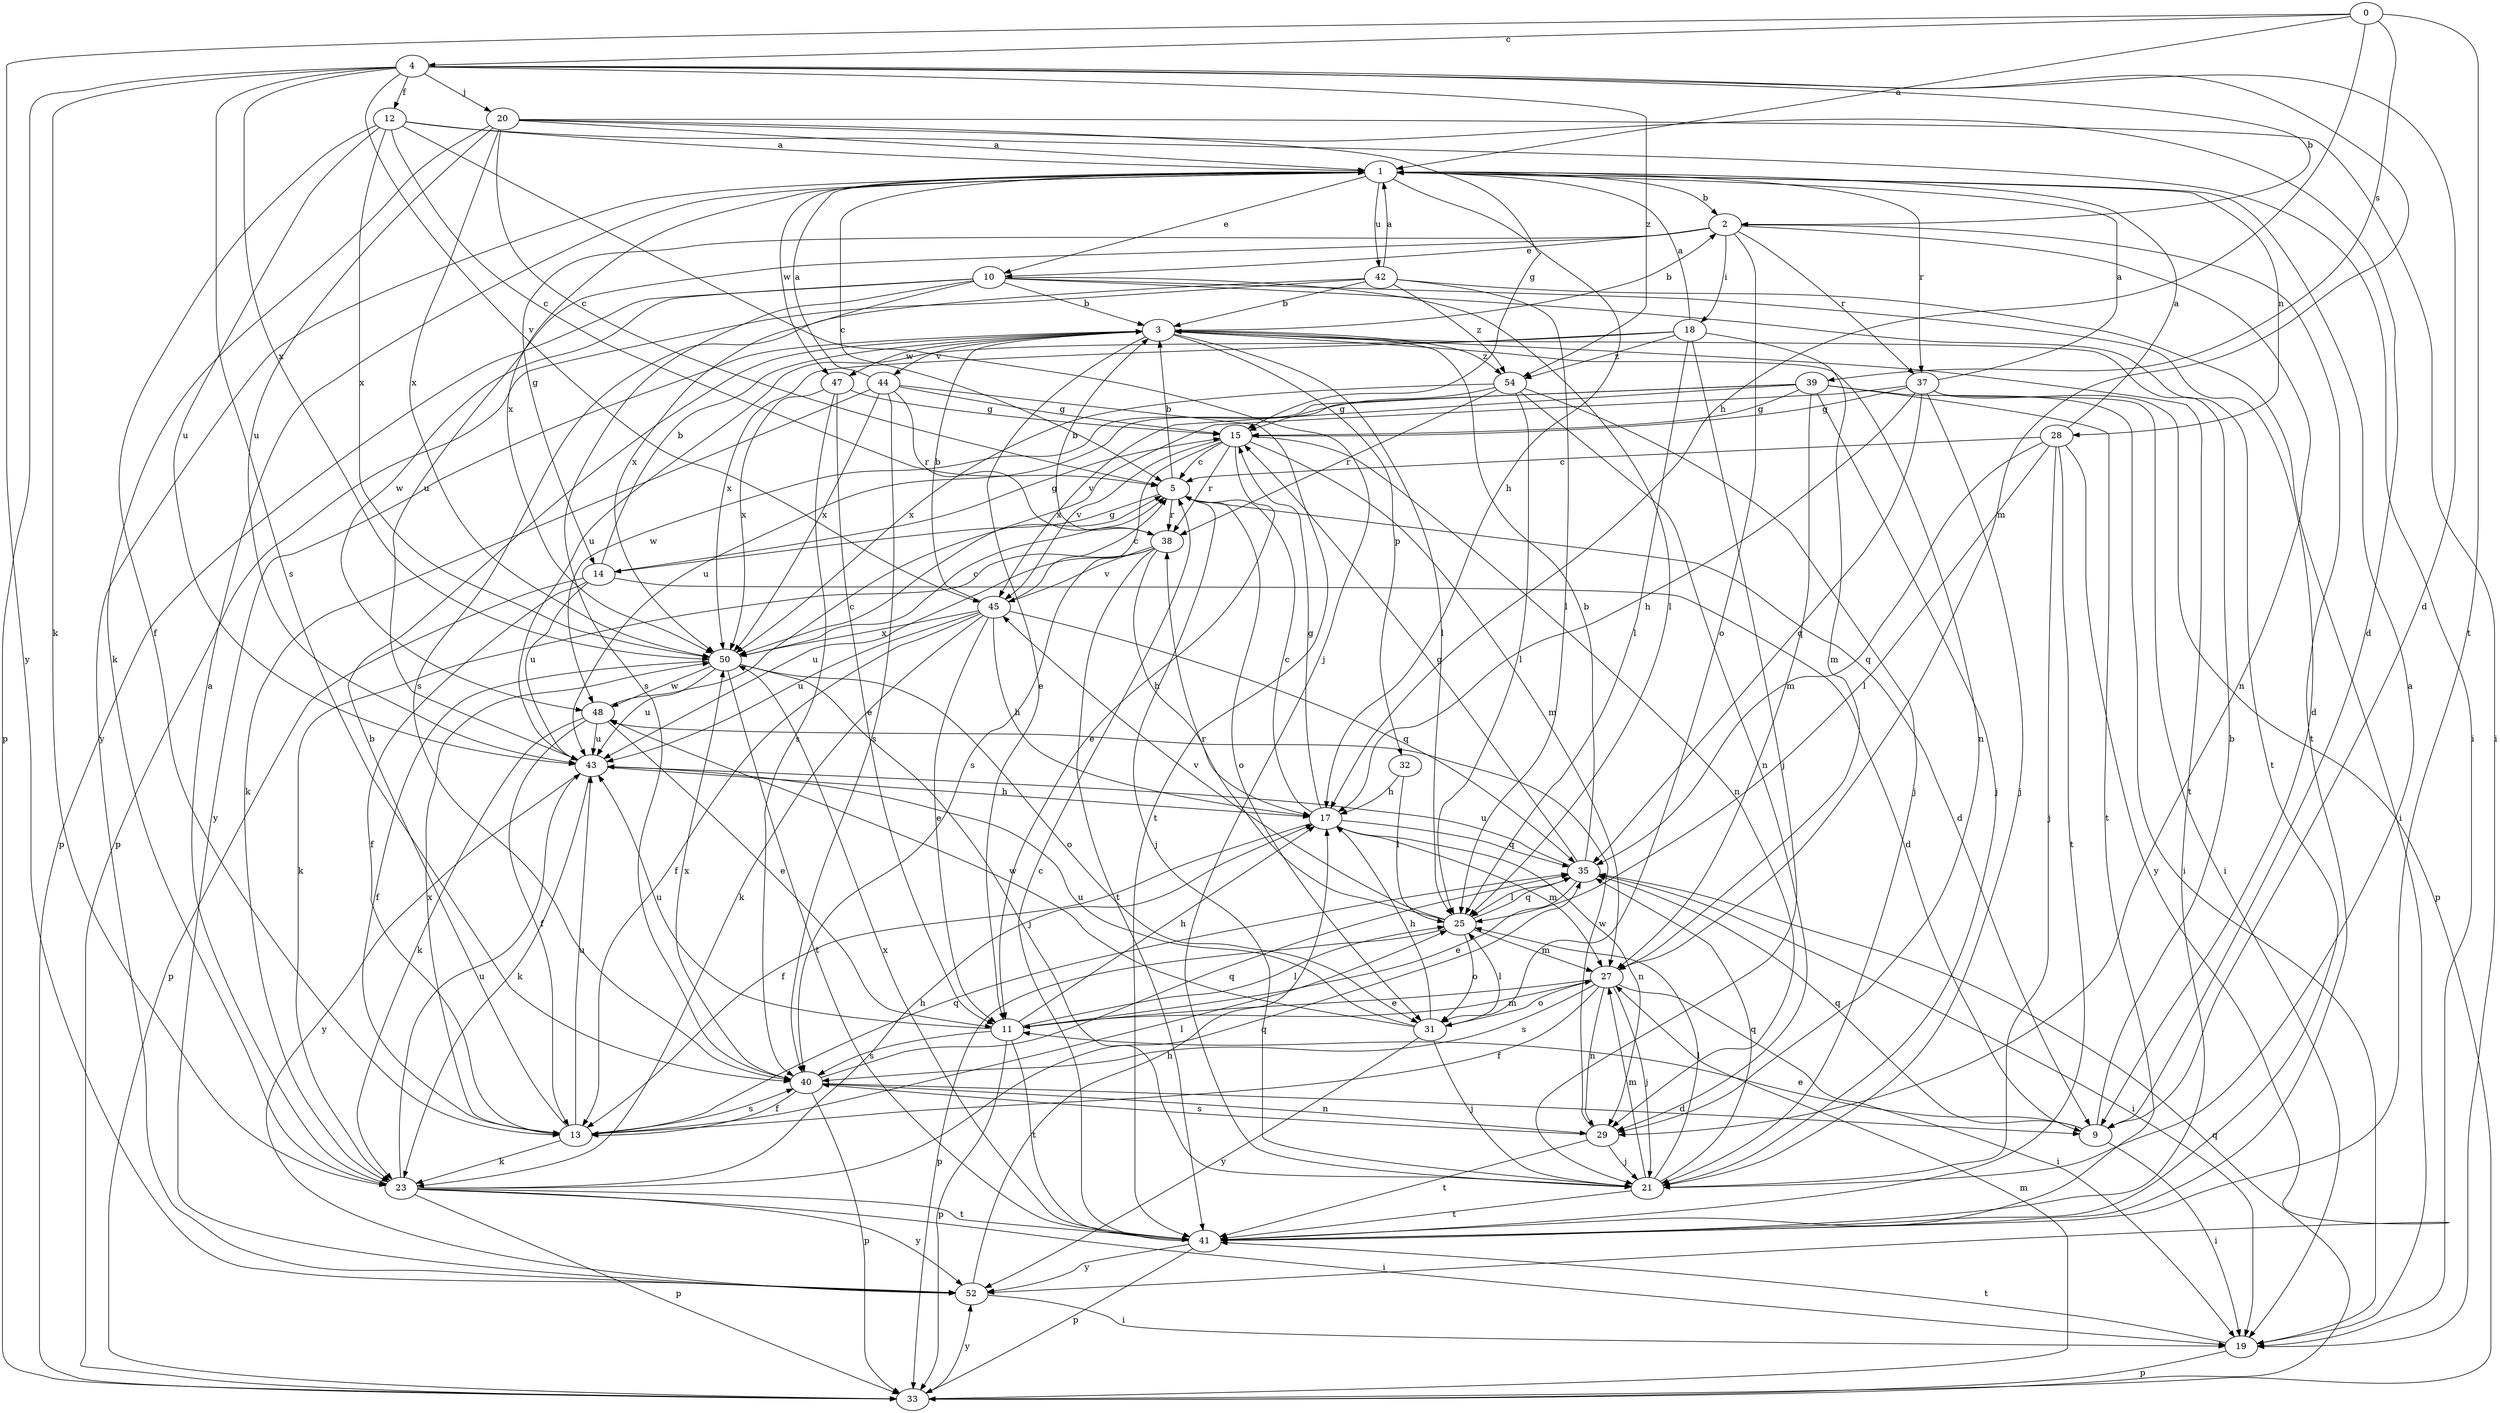 strict digraph  {
0;
1;
2;
3;
4;
5;
9;
10;
11;
12;
13;
14;
15;
17;
18;
19;
20;
21;
23;
25;
27;
28;
29;
31;
32;
33;
35;
37;
38;
39;
40;
41;
42;
43;
44;
45;
47;
48;
50;
52;
54;
0 -> 1  [label=a];
0 -> 4  [label=c];
0 -> 17  [label=h];
0 -> 39  [label=s];
0 -> 41  [label=t];
0 -> 52  [label=y];
1 -> 2  [label=b];
1 -> 5  [label=c];
1 -> 10  [label=e];
1 -> 17  [label=h];
1 -> 28  [label=n];
1 -> 37  [label=r];
1 -> 42  [label=u];
1 -> 47  [label=w];
1 -> 50  [label=x];
1 -> 52  [label=y];
2 -> 10  [label=e];
2 -> 14  [label=g];
2 -> 18  [label=i];
2 -> 29  [label=n];
2 -> 31  [label=o];
2 -> 37  [label=r];
2 -> 41  [label=t];
2 -> 43  [label=u];
3 -> 2  [label=b];
3 -> 11  [label=e];
3 -> 25  [label=l];
3 -> 29  [label=n];
3 -> 32  [label=p];
3 -> 41  [label=t];
3 -> 44  [label=v];
3 -> 47  [label=w];
3 -> 52  [label=y];
3 -> 54  [label=z];
4 -> 2  [label=b];
4 -> 9  [label=d];
4 -> 12  [label=f];
4 -> 20  [label=j];
4 -> 23  [label=k];
4 -> 27  [label=m];
4 -> 33  [label=p];
4 -> 40  [label=s];
4 -> 45  [label=v];
4 -> 50  [label=x];
4 -> 54  [label=z];
5 -> 3  [label=b];
5 -> 9  [label=d];
5 -> 14  [label=g];
5 -> 21  [label=j];
5 -> 31  [label=o];
5 -> 38  [label=r];
9 -> 3  [label=b];
9 -> 11  [label=e];
9 -> 19  [label=i];
9 -> 35  [label=q];
10 -> 3  [label=b];
10 -> 9  [label=d];
10 -> 25  [label=l];
10 -> 33  [label=p];
10 -> 40  [label=s];
10 -> 41  [label=t];
10 -> 48  [label=w];
10 -> 50  [label=x];
11 -> 17  [label=h];
11 -> 25  [label=l];
11 -> 27  [label=m];
11 -> 33  [label=p];
11 -> 40  [label=s];
11 -> 41  [label=t];
11 -> 43  [label=u];
12 -> 1  [label=a];
12 -> 5  [label=c];
12 -> 13  [label=f];
12 -> 19  [label=i];
12 -> 21  [label=j];
12 -> 43  [label=u];
12 -> 50  [label=x];
13 -> 3  [label=b];
13 -> 23  [label=k];
13 -> 25  [label=l];
13 -> 35  [label=q];
13 -> 40  [label=s];
13 -> 43  [label=u];
13 -> 50  [label=x];
14 -> 3  [label=b];
14 -> 9  [label=d];
14 -> 13  [label=f];
14 -> 15  [label=g];
14 -> 33  [label=p];
14 -> 43  [label=u];
15 -> 5  [label=c];
15 -> 11  [label=e];
15 -> 27  [label=m];
15 -> 29  [label=n];
15 -> 38  [label=r];
15 -> 40  [label=s];
15 -> 45  [label=v];
17 -> 5  [label=c];
17 -> 13  [label=f];
17 -> 15  [label=g];
17 -> 27  [label=m];
17 -> 29  [label=n];
17 -> 35  [label=q];
18 -> 1  [label=a];
18 -> 21  [label=j];
18 -> 25  [label=l];
18 -> 27  [label=m];
18 -> 43  [label=u];
18 -> 50  [label=x];
18 -> 54  [label=z];
19 -> 33  [label=p];
19 -> 41  [label=t];
20 -> 1  [label=a];
20 -> 5  [label=c];
20 -> 9  [label=d];
20 -> 15  [label=g];
20 -> 19  [label=i];
20 -> 23  [label=k];
20 -> 43  [label=u];
20 -> 50  [label=x];
21 -> 1  [label=a];
21 -> 25  [label=l];
21 -> 27  [label=m];
21 -> 35  [label=q];
21 -> 41  [label=t];
23 -> 1  [label=a];
23 -> 17  [label=h];
23 -> 19  [label=i];
23 -> 33  [label=p];
23 -> 35  [label=q];
23 -> 41  [label=t];
23 -> 43  [label=u];
23 -> 52  [label=y];
25 -> 27  [label=m];
25 -> 31  [label=o];
25 -> 33  [label=p];
25 -> 35  [label=q];
25 -> 38  [label=r];
25 -> 45  [label=v];
27 -> 11  [label=e];
27 -> 13  [label=f];
27 -> 19  [label=i];
27 -> 21  [label=j];
27 -> 29  [label=n];
27 -> 31  [label=o];
27 -> 40  [label=s];
28 -> 1  [label=a];
28 -> 5  [label=c];
28 -> 21  [label=j];
28 -> 25  [label=l];
28 -> 35  [label=q];
28 -> 41  [label=t];
28 -> 52  [label=y];
29 -> 21  [label=j];
29 -> 40  [label=s];
29 -> 41  [label=t];
29 -> 48  [label=w];
31 -> 17  [label=h];
31 -> 21  [label=j];
31 -> 25  [label=l];
31 -> 43  [label=u];
31 -> 48  [label=w];
31 -> 52  [label=y];
32 -> 17  [label=h];
32 -> 25  [label=l];
33 -> 27  [label=m];
33 -> 35  [label=q];
33 -> 52  [label=y];
35 -> 3  [label=b];
35 -> 11  [label=e];
35 -> 15  [label=g];
35 -> 19  [label=i];
35 -> 25  [label=l];
35 -> 43  [label=u];
37 -> 1  [label=a];
37 -> 15  [label=g];
37 -> 17  [label=h];
37 -> 19  [label=i];
37 -> 21  [label=j];
37 -> 33  [label=p];
37 -> 35  [label=q];
37 -> 50  [label=x];
38 -> 3  [label=b];
38 -> 17  [label=h];
38 -> 23  [label=k];
38 -> 41  [label=t];
38 -> 43  [label=u];
38 -> 45  [label=v];
39 -> 15  [label=g];
39 -> 19  [label=i];
39 -> 21  [label=j];
39 -> 27  [label=m];
39 -> 41  [label=t];
39 -> 43  [label=u];
39 -> 45  [label=v];
39 -> 48  [label=w];
40 -> 9  [label=d];
40 -> 13  [label=f];
40 -> 29  [label=n];
40 -> 33  [label=p];
40 -> 35  [label=q];
40 -> 50  [label=x];
41 -> 5  [label=c];
41 -> 33  [label=p];
41 -> 50  [label=x];
41 -> 52  [label=y];
42 -> 1  [label=a];
42 -> 3  [label=b];
42 -> 19  [label=i];
42 -> 25  [label=l];
42 -> 33  [label=p];
42 -> 40  [label=s];
42 -> 54  [label=z];
43 -> 17  [label=h];
43 -> 23  [label=k];
43 -> 52  [label=y];
44 -> 1  [label=a];
44 -> 15  [label=g];
44 -> 23  [label=k];
44 -> 38  [label=r];
44 -> 40  [label=s];
44 -> 41  [label=t];
44 -> 50  [label=x];
45 -> 3  [label=b];
45 -> 5  [label=c];
45 -> 11  [label=e];
45 -> 13  [label=f];
45 -> 17  [label=h];
45 -> 23  [label=k];
45 -> 35  [label=q];
45 -> 43  [label=u];
45 -> 50  [label=x];
47 -> 11  [label=e];
47 -> 15  [label=g];
47 -> 40  [label=s];
47 -> 50  [label=x];
48 -> 5  [label=c];
48 -> 11  [label=e];
48 -> 13  [label=f];
48 -> 23  [label=k];
48 -> 43  [label=u];
50 -> 5  [label=c];
50 -> 13  [label=f];
50 -> 21  [label=j];
50 -> 31  [label=o];
50 -> 41  [label=t];
50 -> 43  [label=u];
50 -> 48  [label=w];
52 -> 17  [label=h];
52 -> 19  [label=i];
54 -> 15  [label=g];
54 -> 21  [label=j];
54 -> 25  [label=l];
54 -> 29  [label=n];
54 -> 38  [label=r];
54 -> 50  [label=x];
}
